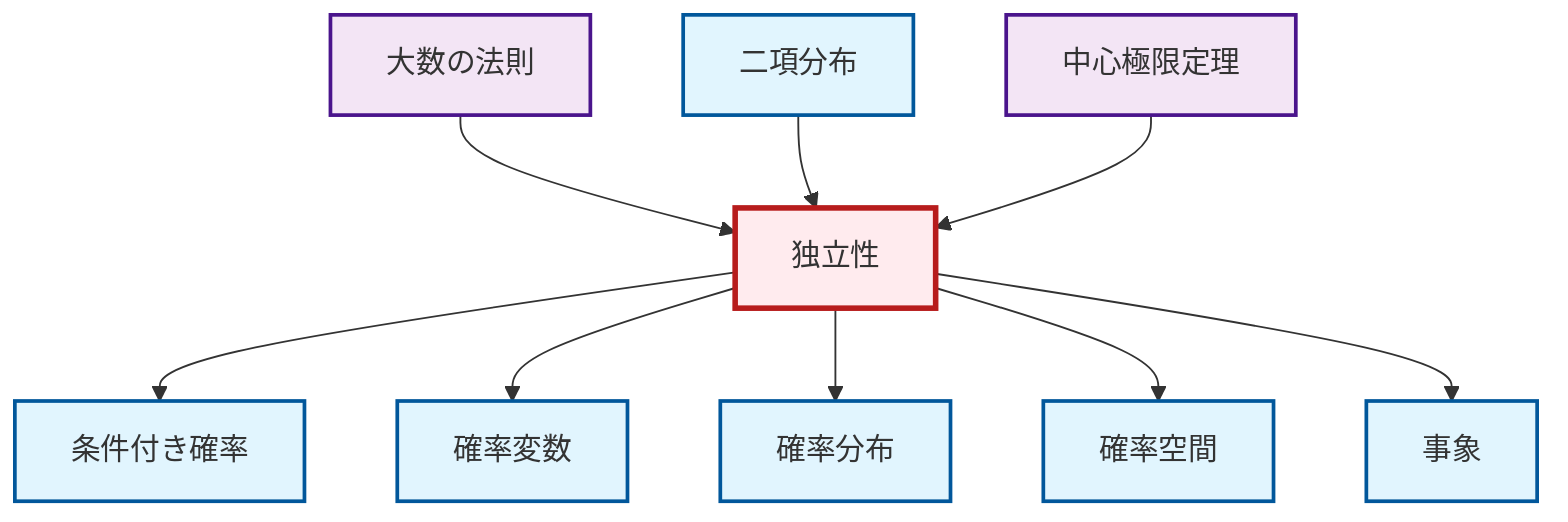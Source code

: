 graph TD
    classDef definition fill:#e1f5fe,stroke:#01579b,stroke-width:2px
    classDef theorem fill:#f3e5f5,stroke:#4a148c,stroke-width:2px
    classDef axiom fill:#fff3e0,stroke:#e65100,stroke-width:2px
    classDef example fill:#e8f5e9,stroke:#1b5e20,stroke-width:2px
    classDef current fill:#ffebee,stroke:#b71c1c,stroke-width:3px
    def-binomial-distribution["二項分布"]:::definition
    def-independence["独立性"]:::definition
    thm-law-of-large-numbers["大数の法則"]:::theorem
    def-probability-distribution["確率分布"]:::definition
    thm-central-limit["中心極限定理"]:::theorem
    def-event["事象"]:::definition
    def-random-variable["確率変数"]:::definition
    def-conditional-probability["条件付き確率"]:::definition
    def-probability-space["確率空間"]:::definition
    def-independence --> def-conditional-probability
    thm-law-of-large-numbers --> def-independence
    def-independence --> def-random-variable
    def-independence --> def-probability-distribution
    def-independence --> def-probability-space
    def-independence --> def-event
    def-binomial-distribution --> def-independence
    thm-central-limit --> def-independence
    class def-independence current